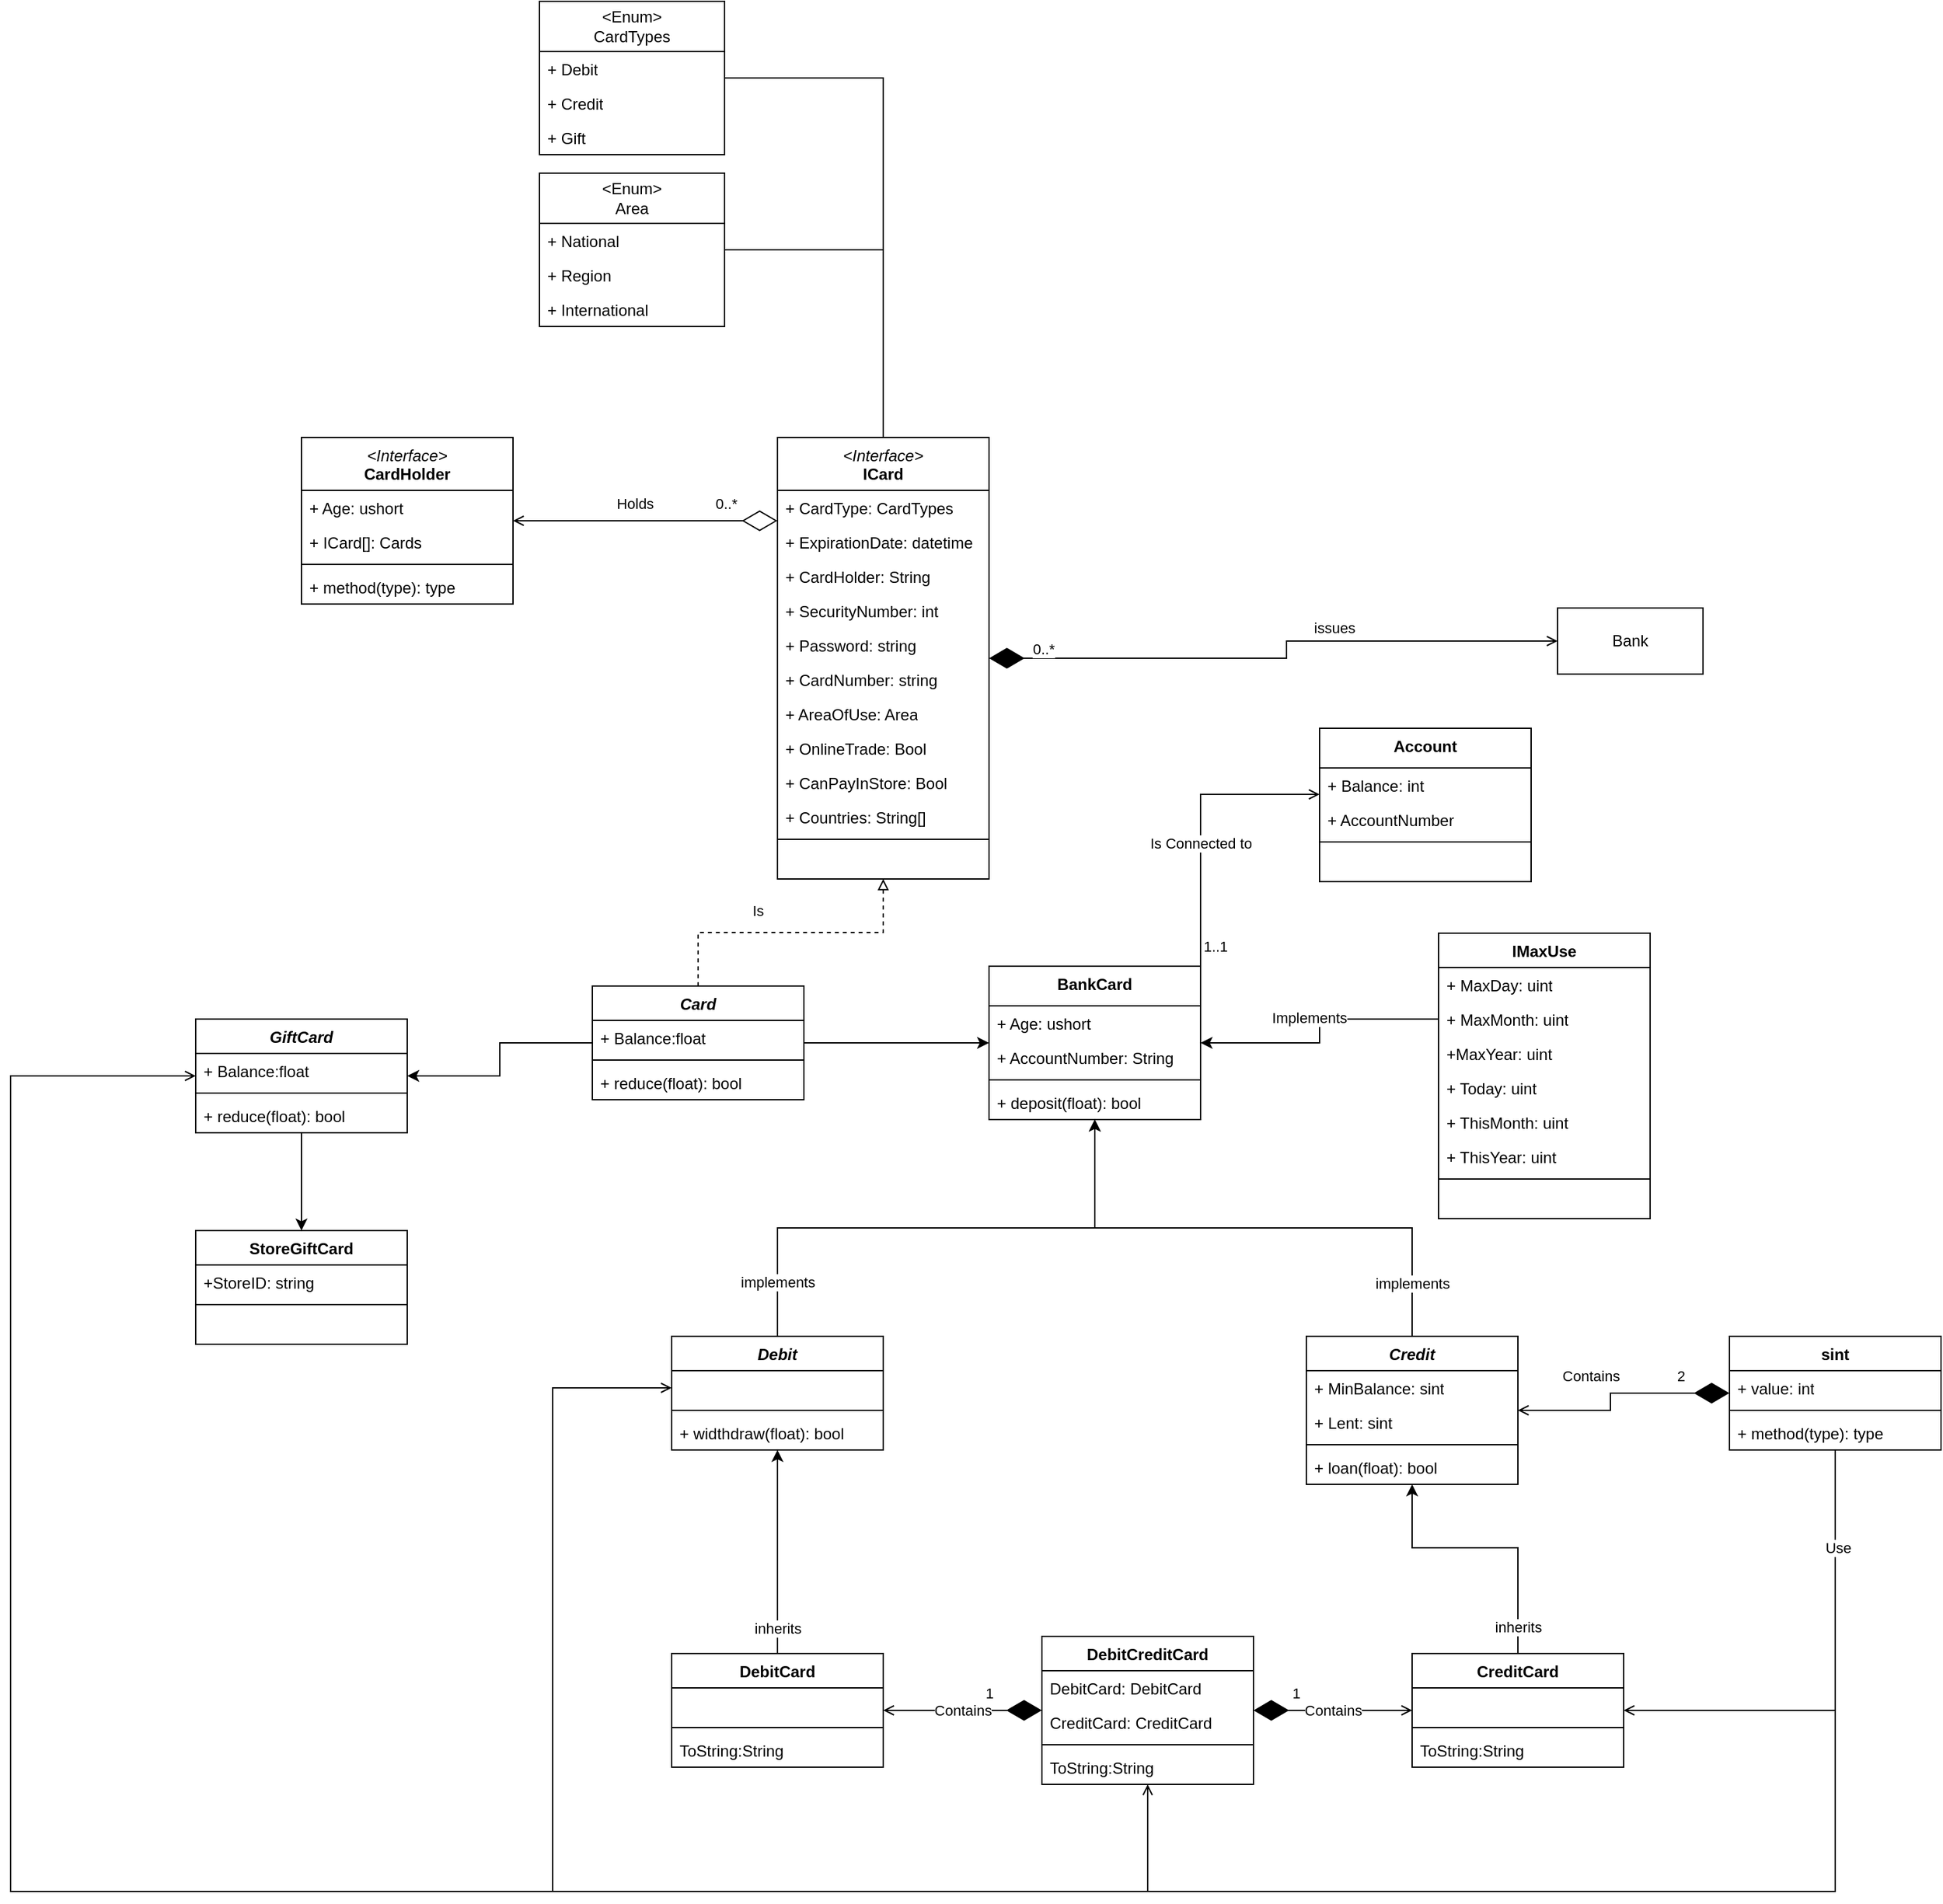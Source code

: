 <mxfile version="24.5.2" type="device">
  <diagram name="Page-1" id="s_P7Y_G7qokGZDQ_KNMF">
    <mxGraphModel dx="2606" dy="1560" grid="1" gridSize="10" guides="1" tooltips="1" connect="1" arrows="1" fold="1" page="0" pageScale="1" pageWidth="850" pageHeight="1100" math="0" shadow="0">
      <root>
        <mxCell id="0" />
        <mxCell id="1" parent="0" />
        <mxCell id="f7oeg_aIIOycvTehZ1-j-39" style="edgeStyle=elbowEdgeStyle;rounded=0;orthogonalLoop=1;jettySize=auto;html=1;endArrow=none;endFill=0;elbow=vertical;startArrow=classic;startFill=1;" edge="1" parent="1" source="f7oeg_aIIOycvTehZ1-j-74" target="f7oeg_aIIOycvTehZ1-j-13">
          <mxGeometry relative="1" as="geometry">
            <mxPoint x="630" y="640" as="sourcePoint" />
          </mxGeometry>
        </mxCell>
        <mxCell id="f7oeg_aIIOycvTehZ1-j-96" value="implements" style="edgeLabel;html=1;align=center;verticalAlign=middle;resizable=0;points=[];" vertex="1" connectable="0" parent="f7oeg_aIIOycvTehZ1-j-39">
          <mxGeometry x="-0.307" relative="1" as="geometry">
            <mxPoint x="-182" y="41" as="offset" />
          </mxGeometry>
        </mxCell>
        <mxCell id="f7oeg_aIIOycvTehZ1-j-40" style="edgeStyle=elbowEdgeStyle;rounded=0;orthogonalLoop=1;jettySize=auto;html=1;endArrow=none;endFill=0;elbow=vertical;startArrow=classic;startFill=1;" edge="1" parent="1" source="f7oeg_aIIOycvTehZ1-j-74" target="f7oeg_aIIOycvTehZ1-j-17">
          <mxGeometry relative="1" as="geometry">
            <mxPoint x="810" y="560" as="sourcePoint" />
          </mxGeometry>
        </mxCell>
        <mxCell id="f7oeg_aIIOycvTehZ1-j-97" value="implements" style="edgeLabel;html=1;align=center;verticalAlign=middle;resizable=0;points=[];" vertex="1" connectable="0" parent="f7oeg_aIIOycvTehZ1-j-40">
          <mxGeometry x="0.665" y="-3" relative="1" as="geometry">
            <mxPoint x="3" y="27" as="offset" />
          </mxGeometry>
        </mxCell>
        <mxCell id="f7oeg_aIIOycvTehZ1-j-62" style="edgeStyle=orthogonalEdgeStyle;rounded=0;orthogonalLoop=1;jettySize=auto;html=1;startArrow=diamondThin;startFill=0;endSize=6;startSize=24;endArrow=open;endFill=0;" edge="1" parent="1" source="f7oeg_aIIOycvTehZ1-j-1" target="f7oeg_aIIOycvTehZ1-j-49">
          <mxGeometry relative="1" as="geometry">
            <Array as="points">
              <mxPoint x="290" y="343" />
              <mxPoint x="290" y="343" />
            </Array>
          </mxGeometry>
        </mxCell>
        <mxCell id="f7oeg_aIIOycvTehZ1-j-64" value="Holds" style="edgeLabel;html=1;align=center;verticalAlign=middle;resizable=0;points=[];" vertex="1" connectable="0" parent="f7oeg_aIIOycvTehZ1-j-62">
          <mxGeometry x="0.083" y="2" relative="1" as="geometry">
            <mxPoint y="-15" as="offset" />
          </mxGeometry>
        </mxCell>
        <mxCell id="f7oeg_aIIOycvTehZ1-j-65" value="0..*" style="edgeLabel;html=1;align=center;verticalAlign=middle;resizable=0;points=[];" vertex="1" connectable="0" parent="f7oeg_aIIOycvTehZ1-j-62">
          <mxGeometry x="-0.803" y="1" relative="1" as="geometry">
            <mxPoint x="-20" y="-14" as="offset" />
          </mxGeometry>
        </mxCell>
        <mxCell id="f7oeg_aIIOycvTehZ1-j-83" style="edgeStyle=elbowEdgeStyle;rounded=0;orthogonalLoop=1;jettySize=auto;html=1;dashed=1;endArrow=none;endFill=0;startArrow=block;startFill=0;elbow=vertical;" edge="1" parent="1" source="f7oeg_aIIOycvTehZ1-j-1" target="f7oeg_aIIOycvTehZ1-j-187">
          <mxGeometry relative="1" as="geometry" />
        </mxCell>
        <mxCell id="f7oeg_aIIOycvTehZ1-j-94" value="Is" style="edgeLabel;html=1;align=center;verticalAlign=middle;resizable=0;points=[];" vertex="1" connectable="0" parent="f7oeg_aIIOycvTehZ1-j-83">
          <mxGeometry x="-0.057" y="-2" relative="1" as="geometry">
            <mxPoint x="-32" y="-15" as="offset" />
          </mxGeometry>
        </mxCell>
        <mxCell id="f7oeg_aIIOycvTehZ1-j-1" value="&lt;div&gt;&lt;i style=&quot;font-weight: normal;&quot;&gt;&amp;lt;Interface&amp;gt;&lt;/i&gt;&lt;br&gt;&lt;/div&gt;&lt;div&gt;ICard&lt;/div&gt;" style="swimlane;fontStyle=1;align=center;verticalAlign=top;childLayout=stackLayout;horizontal=1;startSize=40;horizontalStack=0;resizeParent=1;resizeParentMax=0;resizeLast=0;collapsible=1;marginBottom=0;whiteSpace=wrap;html=1;fillColor=default;" vertex="1" parent="1">
          <mxGeometry x="400" y="280" width="160" height="334" as="geometry" />
        </mxCell>
        <mxCell id="f7oeg_aIIOycvTehZ1-j-21" value="+ CardType: CardTypes" style="text;strokeColor=none;fillColor=none;align=left;verticalAlign=top;spacingLeft=4;spacingRight=4;overflow=hidden;rotatable=0;points=[[0,0.5],[1,0.5]];portConstraint=eastwest;whiteSpace=wrap;html=1;" vertex="1" parent="f7oeg_aIIOycvTehZ1-j-1">
          <mxGeometry y="40" width="160" height="26" as="geometry" />
        </mxCell>
        <mxCell id="f7oeg_aIIOycvTehZ1-j-86" value="+ ExpirationDate: datetime" style="text;strokeColor=none;fillColor=none;align=left;verticalAlign=top;spacingLeft=4;spacingRight=4;overflow=hidden;rotatable=0;points=[[0,0.5],[1,0.5]];portConstraint=eastwest;whiteSpace=wrap;html=1;" vertex="1" parent="f7oeg_aIIOycvTehZ1-j-1">
          <mxGeometry y="66" width="160" height="26" as="geometry" />
        </mxCell>
        <mxCell id="f7oeg_aIIOycvTehZ1-j-88" value="+ CardHolder: String" style="text;strokeColor=none;fillColor=none;align=left;verticalAlign=top;spacingLeft=4;spacingRight=4;overflow=hidden;rotatable=0;points=[[0,0.5],[1,0.5]];portConstraint=eastwest;whiteSpace=wrap;html=1;" vertex="1" parent="f7oeg_aIIOycvTehZ1-j-1">
          <mxGeometry y="92" width="160" height="26" as="geometry" />
        </mxCell>
        <mxCell id="f7oeg_aIIOycvTehZ1-j-87" value="+ SecurityNumber: int" style="text;strokeColor=none;fillColor=none;align=left;verticalAlign=top;spacingLeft=4;spacingRight=4;overflow=hidden;rotatable=0;points=[[0,0.5],[1,0.5]];portConstraint=eastwest;whiteSpace=wrap;html=1;" vertex="1" parent="f7oeg_aIIOycvTehZ1-j-1">
          <mxGeometry y="118" width="160" height="26" as="geometry" />
        </mxCell>
        <mxCell id="f7oeg_aIIOycvTehZ1-j-85" value="+ Password: string" style="text;strokeColor=none;fillColor=none;align=left;verticalAlign=top;spacingLeft=4;spacingRight=4;overflow=hidden;rotatable=0;points=[[0,0.5],[1,0.5]];portConstraint=eastwest;whiteSpace=wrap;html=1;" vertex="1" parent="f7oeg_aIIOycvTehZ1-j-1">
          <mxGeometry y="144" width="160" height="26" as="geometry" />
        </mxCell>
        <mxCell id="f7oeg_aIIOycvTehZ1-j-84" value="+ CardNumber: string" style="text;strokeColor=none;fillColor=none;align=left;verticalAlign=top;spacingLeft=4;spacingRight=4;overflow=hidden;rotatable=0;points=[[0,0.5],[1,0.5]];portConstraint=eastwest;whiteSpace=wrap;html=1;" vertex="1" parent="f7oeg_aIIOycvTehZ1-j-1">
          <mxGeometry y="170" width="160" height="26" as="geometry" />
        </mxCell>
        <mxCell id="f7oeg_aIIOycvTehZ1-j-27" value="+ AreaOfUse: Area" style="text;strokeColor=none;fillColor=none;align=left;verticalAlign=top;spacingLeft=4;spacingRight=4;overflow=hidden;rotatable=0;points=[[0,0.5],[1,0.5]];portConstraint=eastwest;whiteSpace=wrap;html=1;" vertex="1" parent="f7oeg_aIIOycvTehZ1-j-1">
          <mxGeometry y="196" width="160" height="26" as="geometry" />
        </mxCell>
        <mxCell id="f7oeg_aIIOycvTehZ1-j-37" value="+ OnlineTrade: Bool" style="text;strokeColor=none;fillColor=none;align=left;verticalAlign=top;spacingLeft=4;spacingRight=4;overflow=hidden;rotatable=0;points=[[0,0.5],[1,0.5]];portConstraint=eastwest;whiteSpace=wrap;html=1;" vertex="1" parent="f7oeg_aIIOycvTehZ1-j-1">
          <mxGeometry y="222" width="160" height="26" as="geometry" />
        </mxCell>
        <mxCell id="f7oeg_aIIOycvTehZ1-j-38" value="+ CanPayInStore: Bool" style="text;strokeColor=none;fillColor=none;align=left;verticalAlign=top;spacingLeft=4;spacingRight=4;overflow=hidden;rotatable=0;points=[[0,0.5],[1,0.5]];portConstraint=eastwest;whiteSpace=wrap;html=1;" vertex="1" parent="f7oeg_aIIOycvTehZ1-j-1">
          <mxGeometry y="248" width="160" height="26" as="geometry" />
        </mxCell>
        <mxCell id="f7oeg_aIIOycvTehZ1-j-159" value="+ Countries: String[]" style="text;strokeColor=none;fillColor=none;align=left;verticalAlign=top;spacingLeft=4;spacingRight=4;overflow=hidden;rotatable=0;points=[[0,0.5],[1,0.5]];portConstraint=eastwest;whiteSpace=wrap;html=1;" vertex="1" parent="f7oeg_aIIOycvTehZ1-j-1">
          <mxGeometry y="274" width="160" height="26" as="geometry" />
        </mxCell>
        <mxCell id="f7oeg_aIIOycvTehZ1-j-3" value="" style="line;strokeWidth=1;fillColor=none;align=left;verticalAlign=middle;spacingTop=-1;spacingLeft=3;spacingRight=3;rotatable=0;labelPosition=right;points=[];portConstraint=eastwest;strokeColor=inherit;" vertex="1" parent="f7oeg_aIIOycvTehZ1-j-1">
          <mxGeometry y="300" width="160" height="8" as="geometry" />
        </mxCell>
        <mxCell id="f7oeg_aIIOycvTehZ1-j-4" value="&amp;nbsp;" style="text;strokeColor=none;fillColor=none;align=left;verticalAlign=top;spacingLeft=4;spacingRight=4;overflow=hidden;rotatable=0;points=[[0,0.5],[1,0.5]];portConstraint=eastwest;whiteSpace=wrap;html=1;" vertex="1" parent="f7oeg_aIIOycvTehZ1-j-1">
          <mxGeometry y="308" width="160" height="26" as="geometry" />
        </mxCell>
        <mxCell id="f7oeg_aIIOycvTehZ1-j-127" style="edgeStyle=elbowEdgeStyle;rounded=0;orthogonalLoop=1;jettySize=auto;html=1;endArrow=none;endFill=0;startArrow=classic;startFill=1;" edge="1" parent="1" source="f7oeg_aIIOycvTehZ1-j-13" target="f7oeg_aIIOycvTehZ1-j-104">
          <mxGeometry relative="1" as="geometry" />
        </mxCell>
        <mxCell id="f7oeg_aIIOycvTehZ1-j-131" value="inherits " style="edgeLabel;html=1;align=center;verticalAlign=middle;resizable=0;points=[];" vertex="1" connectable="0" parent="f7oeg_aIIOycvTehZ1-j-127">
          <mxGeometry x="0.81" y="-1" relative="1" as="geometry">
            <mxPoint x="1" y="-5" as="offset" />
          </mxGeometry>
        </mxCell>
        <mxCell id="f7oeg_aIIOycvTehZ1-j-13" value="&lt;i&gt;Debit&lt;/i&gt;" style="swimlane;fontStyle=1;align=center;verticalAlign=top;childLayout=stackLayout;horizontal=1;startSize=26;horizontalStack=0;resizeParent=1;resizeParentMax=0;resizeLast=0;collapsible=1;marginBottom=0;whiteSpace=wrap;html=1;" vertex="1" parent="1">
          <mxGeometry x="320" y="960" width="160" height="86" as="geometry" />
        </mxCell>
        <mxCell id="f7oeg_aIIOycvTehZ1-j-41" style="text;strokeColor=none;fillColor=none;align=left;verticalAlign=top;spacingLeft=4;spacingRight=4;overflow=hidden;rotatable=0;points=[[0,0.5],[1,0.5]];portConstraint=eastwest;whiteSpace=wrap;html=1;" vertex="1" parent="f7oeg_aIIOycvTehZ1-j-13">
          <mxGeometry y="26" width="160" height="26" as="geometry" />
        </mxCell>
        <mxCell id="f7oeg_aIIOycvTehZ1-j-15" value="" style="line;strokeWidth=1;fillColor=none;align=left;verticalAlign=middle;spacingTop=-1;spacingLeft=3;spacingRight=3;rotatable=0;labelPosition=right;points=[];portConstraint=eastwest;strokeColor=inherit;" vertex="1" parent="f7oeg_aIIOycvTehZ1-j-13">
          <mxGeometry y="52" width="160" height="8" as="geometry" />
        </mxCell>
        <mxCell id="f7oeg_aIIOycvTehZ1-j-152" value="+ widthdraw(float): bool" style="text;strokeColor=none;fillColor=none;align=left;verticalAlign=top;spacingLeft=4;spacingRight=4;overflow=hidden;rotatable=0;points=[[0,0.5],[1,0.5]];portConstraint=eastwest;whiteSpace=wrap;html=1;" vertex="1" parent="f7oeg_aIIOycvTehZ1-j-13">
          <mxGeometry y="60" width="160" height="26" as="geometry" />
        </mxCell>
        <mxCell id="f7oeg_aIIOycvTehZ1-j-122" style="edgeStyle=orthogonalEdgeStyle;rounded=0;orthogonalLoop=1;jettySize=auto;html=1;endArrow=none;endFill=0;startArrow=classic;startFill=1;" edge="1" parent="1" source="f7oeg_aIIOycvTehZ1-j-17" target="f7oeg_aIIOycvTehZ1-j-116">
          <mxGeometry relative="1" as="geometry">
            <Array as="points">
              <mxPoint x="880" y="1120" />
              <mxPoint x="960" y="1120" />
            </Array>
          </mxGeometry>
        </mxCell>
        <mxCell id="f7oeg_aIIOycvTehZ1-j-125" value="inherits " style="edgeLabel;html=1;align=center;verticalAlign=middle;resizable=0;points=[];" vertex="1" connectable="0" parent="f7oeg_aIIOycvTehZ1-j-122">
          <mxGeometry x="0.885" y="-2" relative="1" as="geometry">
            <mxPoint x="2" y="-8" as="offset" />
          </mxGeometry>
        </mxCell>
        <mxCell id="f7oeg_aIIOycvTehZ1-j-17" value="&lt;i&gt;Credit&lt;/i&gt;" style="swimlane;fontStyle=1;align=center;verticalAlign=top;childLayout=stackLayout;horizontal=1;startSize=26;horizontalStack=0;resizeParent=1;resizeParentMax=0;resizeLast=0;collapsible=1;marginBottom=0;whiteSpace=wrap;html=1;" vertex="1" parent="1">
          <mxGeometry x="800" y="960" width="160" height="112" as="geometry" />
        </mxCell>
        <mxCell id="f7oeg_aIIOycvTehZ1-j-43" value="+ MinBalance: sint" style="text;strokeColor=none;fillColor=none;align=left;verticalAlign=top;spacingLeft=4;spacingRight=4;overflow=hidden;rotatable=0;points=[[0,0.5],[1,0.5]];portConstraint=eastwest;whiteSpace=wrap;html=1;" vertex="1" parent="f7oeg_aIIOycvTehZ1-j-17">
          <mxGeometry y="26" width="160" height="26" as="geometry" />
        </mxCell>
        <mxCell id="f7oeg_aIIOycvTehZ1-j-172" value="+ Lent: sint" style="text;strokeColor=none;fillColor=none;align=left;verticalAlign=top;spacingLeft=4;spacingRight=4;overflow=hidden;rotatable=0;points=[[0,0.5],[1,0.5]];portConstraint=eastwest;whiteSpace=wrap;html=1;" vertex="1" parent="f7oeg_aIIOycvTehZ1-j-17">
          <mxGeometry y="52" width="160" height="26" as="geometry" />
        </mxCell>
        <mxCell id="f7oeg_aIIOycvTehZ1-j-19" value="" style="line;strokeWidth=1;fillColor=none;align=left;verticalAlign=middle;spacingTop=-1;spacingLeft=3;spacingRight=3;rotatable=0;labelPosition=right;points=[];portConstraint=eastwest;strokeColor=inherit;" vertex="1" parent="f7oeg_aIIOycvTehZ1-j-17">
          <mxGeometry y="78" width="160" height="8" as="geometry" />
        </mxCell>
        <mxCell id="f7oeg_aIIOycvTehZ1-j-20" value="+ loan(float): bool" style="text;strokeColor=none;fillColor=none;align=left;verticalAlign=top;spacingLeft=4;spacingRight=4;overflow=hidden;rotatable=0;points=[[0,0.5],[1,0.5]];portConstraint=eastwest;whiteSpace=wrap;html=1;" vertex="1" parent="f7oeg_aIIOycvTehZ1-j-17">
          <mxGeometry y="86" width="160" height="26" as="geometry" />
        </mxCell>
        <mxCell id="f7oeg_aIIOycvTehZ1-j-26" style="edgeStyle=orthogonalEdgeStyle;rounded=0;orthogonalLoop=1;jettySize=auto;html=1;endArrow=none;endFill=0;" edge="1" parent="1" source="f7oeg_aIIOycvTehZ1-j-22" target="f7oeg_aIIOycvTehZ1-j-1">
          <mxGeometry relative="1" as="geometry" />
        </mxCell>
        <mxCell id="f7oeg_aIIOycvTehZ1-j-22" value="&lt;div&gt;&amp;lt;Enum&amp;gt;&lt;/div&gt;&lt;div&gt;CardTypes&lt;br&gt;&lt;/div&gt;" style="swimlane;fontStyle=0;childLayout=stackLayout;horizontal=1;startSize=38;fillColor=none;horizontalStack=0;resizeParent=1;resizeParentMax=0;resizeLast=0;collapsible=1;marginBottom=0;whiteSpace=wrap;html=1;" vertex="1" parent="1">
          <mxGeometry x="220" y="-50" width="140" height="116" as="geometry" />
        </mxCell>
        <mxCell id="f7oeg_aIIOycvTehZ1-j-23" value="+ Debit" style="text;strokeColor=none;fillColor=none;align=left;verticalAlign=top;spacingLeft=4;spacingRight=4;overflow=hidden;rotatable=0;points=[[0,0.5],[1,0.5]];portConstraint=eastwest;whiteSpace=wrap;html=1;" vertex="1" parent="f7oeg_aIIOycvTehZ1-j-22">
          <mxGeometry y="38" width="140" height="26" as="geometry" />
        </mxCell>
        <mxCell id="f7oeg_aIIOycvTehZ1-j-24" value="+ Credit" style="text;strokeColor=none;fillColor=none;align=left;verticalAlign=top;spacingLeft=4;spacingRight=4;overflow=hidden;rotatable=0;points=[[0,0.5],[1,0.5]];portConstraint=eastwest;whiteSpace=wrap;html=1;" vertex="1" parent="f7oeg_aIIOycvTehZ1-j-22">
          <mxGeometry y="64" width="140" height="26" as="geometry" />
        </mxCell>
        <mxCell id="f7oeg_aIIOycvTehZ1-j-68" value="+ Gift" style="text;strokeColor=none;fillColor=none;align=left;verticalAlign=top;spacingLeft=4;spacingRight=4;overflow=hidden;rotatable=0;points=[[0,0.5],[1,0.5]];portConstraint=eastwest;whiteSpace=wrap;html=1;" vertex="1" parent="f7oeg_aIIOycvTehZ1-j-22">
          <mxGeometry y="90" width="140" height="26" as="geometry" />
        </mxCell>
        <mxCell id="f7oeg_aIIOycvTehZ1-j-35" style="edgeStyle=orthogonalEdgeStyle;rounded=0;orthogonalLoop=1;jettySize=auto;html=1;endArrow=none;endFill=0;" edge="1" parent="1" source="f7oeg_aIIOycvTehZ1-j-28" target="f7oeg_aIIOycvTehZ1-j-1">
          <mxGeometry relative="1" as="geometry" />
        </mxCell>
        <mxCell id="f7oeg_aIIOycvTehZ1-j-28" value="&lt;div&gt;&amp;lt;Enum&amp;gt;&lt;/div&gt;Area" style="swimlane;fontStyle=0;childLayout=stackLayout;horizontal=1;startSize=38;fillColor=none;horizontalStack=0;resizeParent=1;resizeParentMax=0;resizeLast=0;collapsible=1;marginBottom=0;whiteSpace=wrap;html=1;" vertex="1" parent="1">
          <mxGeometry x="220" y="80" width="140" height="116" as="geometry" />
        </mxCell>
        <mxCell id="f7oeg_aIIOycvTehZ1-j-29" value="+ National" style="text;strokeColor=none;fillColor=none;align=left;verticalAlign=top;spacingLeft=4;spacingRight=4;overflow=hidden;rotatable=0;points=[[0,0.5],[1,0.5]];portConstraint=eastwest;whiteSpace=wrap;html=1;" vertex="1" parent="f7oeg_aIIOycvTehZ1-j-28">
          <mxGeometry y="38" width="140" height="26" as="geometry" />
        </mxCell>
        <mxCell id="f7oeg_aIIOycvTehZ1-j-30" value="+ Region" style="text;strokeColor=none;fillColor=none;align=left;verticalAlign=top;spacingLeft=4;spacingRight=4;overflow=hidden;rotatable=0;points=[[0,0.5],[1,0.5]];portConstraint=eastwest;whiteSpace=wrap;html=1;" vertex="1" parent="f7oeg_aIIOycvTehZ1-j-28">
          <mxGeometry y="64" width="140" height="26" as="geometry" />
        </mxCell>
        <mxCell id="f7oeg_aIIOycvTehZ1-j-33" value="+ International" style="text;strokeColor=none;fillColor=none;align=left;verticalAlign=top;spacingLeft=4;spacingRight=4;overflow=hidden;rotatable=0;points=[[0,0.5],[1,0.5]];portConstraint=eastwest;whiteSpace=wrap;html=1;" vertex="1" parent="f7oeg_aIIOycvTehZ1-j-28">
          <mxGeometry y="90" width="140" height="26" as="geometry" />
        </mxCell>
        <mxCell id="f7oeg_aIIOycvTehZ1-j-193" style="edgeStyle=orthogonalEdgeStyle;rounded=0;orthogonalLoop=1;jettySize=auto;html=1;endArrow=open;endFill=0;" edge="1" parent="1" source="f7oeg_aIIOycvTehZ1-j-44" target="f7oeg_aIIOycvTehZ1-j-116">
          <mxGeometry relative="1" as="geometry">
            <Array as="points">
              <mxPoint x="1200" y="1243" />
            </Array>
          </mxGeometry>
        </mxCell>
        <mxCell id="f7oeg_aIIOycvTehZ1-j-195" style="edgeStyle=orthogonalEdgeStyle;rounded=0;orthogonalLoop=1;jettySize=auto;html=1;endArrow=open;endFill=0;" edge="1" parent="1" source="f7oeg_aIIOycvTehZ1-j-44" target="f7oeg_aIIOycvTehZ1-j-112">
          <mxGeometry relative="1" as="geometry">
            <Array as="points">
              <mxPoint x="1200" y="1380" />
              <mxPoint x="680" y="1380" />
            </Array>
          </mxGeometry>
        </mxCell>
        <mxCell id="f7oeg_aIIOycvTehZ1-j-196" style="edgeStyle=orthogonalEdgeStyle;rounded=0;orthogonalLoop=1;jettySize=auto;html=1;endArrow=open;endFill=0;" edge="1" parent="1" source="f7oeg_aIIOycvTehZ1-j-44" target="f7oeg_aIIOycvTehZ1-j-69">
          <mxGeometry relative="1" as="geometry">
            <Array as="points">
              <mxPoint x="1200" y="1380" />
              <mxPoint x="-180" y="1380" />
              <mxPoint x="-180" y="763" />
            </Array>
          </mxGeometry>
        </mxCell>
        <mxCell id="f7oeg_aIIOycvTehZ1-j-44" value="&lt;div&gt;sint&lt;/div&gt;" style="swimlane;fontStyle=1;align=center;verticalAlign=top;childLayout=stackLayout;horizontal=1;startSize=26;horizontalStack=0;resizeParent=1;resizeParentMax=0;resizeLast=0;collapsible=1;marginBottom=0;whiteSpace=wrap;html=1;" vertex="1" parent="1">
          <mxGeometry x="1120" y="960" width="160" height="86" as="geometry" />
        </mxCell>
        <mxCell id="f7oeg_aIIOycvTehZ1-j-45" value="+ value: int" style="text;strokeColor=none;fillColor=none;align=left;verticalAlign=top;spacingLeft=4;spacingRight=4;overflow=hidden;rotatable=0;points=[[0,0.5],[1,0.5]];portConstraint=eastwest;whiteSpace=wrap;html=1;" vertex="1" parent="f7oeg_aIIOycvTehZ1-j-44">
          <mxGeometry y="26" width="160" height="26" as="geometry" />
        </mxCell>
        <mxCell id="f7oeg_aIIOycvTehZ1-j-46" value="" style="line;strokeWidth=1;fillColor=none;align=left;verticalAlign=middle;spacingTop=-1;spacingLeft=3;spacingRight=3;rotatable=0;labelPosition=right;points=[];portConstraint=eastwest;strokeColor=inherit;" vertex="1" parent="f7oeg_aIIOycvTehZ1-j-44">
          <mxGeometry y="52" width="160" height="8" as="geometry" />
        </mxCell>
        <mxCell id="f7oeg_aIIOycvTehZ1-j-47" value="+ method(type): type" style="text;strokeColor=none;fillColor=none;align=left;verticalAlign=top;spacingLeft=4;spacingRight=4;overflow=hidden;rotatable=0;points=[[0,0.5],[1,0.5]];portConstraint=eastwest;whiteSpace=wrap;html=1;" vertex="1" parent="f7oeg_aIIOycvTehZ1-j-44">
          <mxGeometry y="60" width="160" height="26" as="geometry" />
        </mxCell>
        <mxCell id="f7oeg_aIIOycvTehZ1-j-48" style="edgeStyle=orthogonalEdgeStyle;rounded=0;orthogonalLoop=1;jettySize=auto;html=1;startArrow=diamondThin;startFill=1;endArrow=open;endFill=0;endSize=6;startSize=24;" edge="1" parent="1" source="f7oeg_aIIOycvTehZ1-j-44" target="f7oeg_aIIOycvTehZ1-j-17">
          <mxGeometry relative="1" as="geometry">
            <Array as="points" />
          </mxGeometry>
        </mxCell>
        <mxCell id="f7oeg_aIIOycvTehZ1-j-98" value="Contains" style="edgeLabel;html=1;align=center;verticalAlign=middle;resizable=0;points=[];" vertex="1" connectable="0" parent="f7oeg_aIIOycvTehZ1-j-48">
          <mxGeometry x="-0.056" y="-3" relative="1" as="geometry">
            <mxPoint x="-24" y="-10" as="offset" />
          </mxGeometry>
        </mxCell>
        <mxCell id="f7oeg_aIIOycvTehZ1-j-132" value="2" style="edgeLabel;html=1;align=center;verticalAlign=middle;resizable=0;points=[];" vertex="1" connectable="0" parent="f7oeg_aIIOycvTehZ1-j-48">
          <mxGeometry x="0.611" y="1" relative="1" as="geometry">
            <mxPoint x="89" y="-27" as="offset" />
          </mxGeometry>
        </mxCell>
        <mxCell id="f7oeg_aIIOycvTehZ1-j-49" value="&lt;div&gt;&lt;i style=&quot;font-weight: normal;&quot;&gt;&amp;lt;Interface&amp;gt;&lt;/i&gt;&lt;br&gt;&lt;/div&gt;CardHolder" style="swimlane;fontStyle=1;align=center;verticalAlign=top;childLayout=stackLayout;horizontal=1;startSize=40;horizontalStack=0;resizeParent=1;resizeParentMax=0;resizeLast=0;collapsible=1;marginBottom=0;whiteSpace=wrap;html=1;fillColor=default;" vertex="1" parent="1">
          <mxGeometry x="40" y="280" width="160" height="126" as="geometry" />
        </mxCell>
        <mxCell id="f7oeg_aIIOycvTehZ1-j-50" value="+ Age: ushort" style="text;strokeColor=none;fillColor=none;align=left;verticalAlign=top;spacingLeft=4;spacingRight=4;overflow=hidden;rotatable=0;points=[[0,0.5],[1,0.5]];portConstraint=eastwest;whiteSpace=wrap;html=1;" vertex="1" parent="f7oeg_aIIOycvTehZ1-j-49">
          <mxGeometry y="40" width="160" height="26" as="geometry" />
        </mxCell>
        <mxCell id="f7oeg_aIIOycvTehZ1-j-51" value="+ ICard[]: Cards" style="text;strokeColor=none;fillColor=none;align=left;verticalAlign=top;spacingLeft=4;spacingRight=4;overflow=hidden;rotatable=0;points=[[0,0.5],[1,0.5]];portConstraint=eastwest;whiteSpace=wrap;html=1;" vertex="1" parent="f7oeg_aIIOycvTehZ1-j-49">
          <mxGeometry y="66" width="160" height="26" as="geometry" />
        </mxCell>
        <mxCell id="f7oeg_aIIOycvTehZ1-j-55" value="" style="line;strokeWidth=1;fillColor=none;align=left;verticalAlign=middle;spacingTop=-1;spacingLeft=3;spacingRight=3;rotatable=0;labelPosition=right;points=[];portConstraint=eastwest;strokeColor=inherit;" vertex="1" parent="f7oeg_aIIOycvTehZ1-j-49">
          <mxGeometry y="92" width="160" height="8" as="geometry" />
        </mxCell>
        <mxCell id="f7oeg_aIIOycvTehZ1-j-56" value="+ method(type): type" style="text;strokeColor=none;fillColor=none;align=left;verticalAlign=top;spacingLeft=4;spacingRight=4;overflow=hidden;rotatable=0;points=[[0,0.5],[1,0.5]];portConstraint=eastwest;whiteSpace=wrap;html=1;" vertex="1" parent="f7oeg_aIIOycvTehZ1-j-49">
          <mxGeometry y="100" width="160" height="26" as="geometry" />
        </mxCell>
        <mxCell id="f7oeg_aIIOycvTehZ1-j-57" value="Account" style="swimlane;fontStyle=1;align=center;verticalAlign=top;childLayout=stackLayout;horizontal=1;startSize=30;horizontalStack=0;resizeParent=1;resizeParentMax=0;resizeLast=0;collapsible=1;marginBottom=0;whiteSpace=wrap;html=1;fillColor=default;" vertex="1" parent="1">
          <mxGeometry x="810" y="500" width="160" height="116" as="geometry" />
        </mxCell>
        <mxCell id="f7oeg_aIIOycvTehZ1-j-58" value="+ Balance: int" style="text;strokeColor=none;fillColor=none;align=left;verticalAlign=top;spacingLeft=4;spacingRight=4;overflow=hidden;rotatable=0;points=[[0,0.5],[1,0.5]];portConstraint=eastwest;whiteSpace=wrap;html=1;" vertex="1" parent="f7oeg_aIIOycvTehZ1-j-57">
          <mxGeometry y="30" width="160" height="26" as="geometry" />
        </mxCell>
        <mxCell id="f7oeg_aIIOycvTehZ1-j-161" value="+ AccountNumber" style="text;strokeColor=none;fillColor=none;align=left;verticalAlign=top;spacingLeft=4;spacingRight=4;overflow=hidden;rotatable=0;points=[[0,0.5],[1,0.5]];portConstraint=eastwest;whiteSpace=wrap;html=1;" vertex="1" parent="f7oeg_aIIOycvTehZ1-j-57">
          <mxGeometry y="56" width="160" height="26" as="geometry" />
        </mxCell>
        <mxCell id="f7oeg_aIIOycvTehZ1-j-60" value="" style="line;strokeWidth=1;fillColor=none;align=left;verticalAlign=middle;spacingTop=-1;spacingLeft=3;spacingRight=3;rotatable=0;labelPosition=right;points=[];portConstraint=eastwest;strokeColor=inherit;" vertex="1" parent="f7oeg_aIIOycvTehZ1-j-57">
          <mxGeometry y="82" width="160" height="8" as="geometry" />
        </mxCell>
        <mxCell id="f7oeg_aIIOycvTehZ1-j-61" value="&amp;nbsp;" style="text;strokeColor=none;fillColor=none;align=left;verticalAlign=top;spacingLeft=4;spacingRight=4;overflow=hidden;rotatable=0;points=[[0,0.5],[1,0.5]];portConstraint=eastwest;whiteSpace=wrap;html=1;" vertex="1" parent="f7oeg_aIIOycvTehZ1-j-57">
          <mxGeometry y="90" width="160" height="26" as="geometry" />
        </mxCell>
        <mxCell id="f7oeg_aIIOycvTehZ1-j-63" style="edgeStyle=orthogonalEdgeStyle;rounded=0;orthogonalLoop=1;jettySize=auto;html=1;endArrow=open;endFill=0;" edge="1" parent="1" source="f7oeg_aIIOycvTehZ1-j-74" target="f7oeg_aIIOycvTehZ1-j-57">
          <mxGeometry relative="1" as="geometry">
            <Array as="points">
              <mxPoint x="720" y="550" />
            </Array>
          </mxGeometry>
        </mxCell>
        <mxCell id="f7oeg_aIIOycvTehZ1-j-66" value="Is Connected to" style="edgeLabel;html=1;align=center;verticalAlign=middle;resizable=0;points=[];" vertex="1" connectable="0" parent="f7oeg_aIIOycvTehZ1-j-63">
          <mxGeometry x="0.329" y="-1" relative="1" as="geometry">
            <mxPoint x="-16" y="36" as="offset" />
          </mxGeometry>
        </mxCell>
        <mxCell id="f7oeg_aIIOycvTehZ1-j-67" value="1..1" style="edgeLabel;html=1;align=center;verticalAlign=middle;resizable=0;points=[];" vertex="1" connectable="0" parent="f7oeg_aIIOycvTehZ1-j-63">
          <mxGeometry x="-0.941" relative="1" as="geometry">
            <mxPoint x="11" y="-9" as="offset" />
          </mxGeometry>
        </mxCell>
        <mxCell id="f7oeg_aIIOycvTehZ1-j-158" value="" style="edgeStyle=orthogonalEdgeStyle;rounded=0;orthogonalLoop=1;jettySize=auto;html=1;" edge="1" parent="1" source="f7oeg_aIIOycvTehZ1-j-69" target="f7oeg_aIIOycvTehZ1-j-154">
          <mxGeometry relative="1" as="geometry" />
        </mxCell>
        <mxCell id="f7oeg_aIIOycvTehZ1-j-69" value="&lt;i&gt;GiftCard&lt;/i&gt;" style="swimlane;fontStyle=1;align=center;verticalAlign=top;childLayout=stackLayout;horizontal=1;startSize=26;horizontalStack=0;resizeParent=1;resizeParentMax=0;resizeLast=0;collapsible=1;marginBottom=0;whiteSpace=wrap;html=1;" vertex="1" parent="1">
          <mxGeometry x="-40" y="720" width="160" height="86" as="geometry" />
        </mxCell>
        <mxCell id="f7oeg_aIIOycvTehZ1-j-70" value="+ Balance:float" style="text;strokeColor=none;fillColor=none;align=left;verticalAlign=top;spacingLeft=4;spacingRight=4;overflow=hidden;rotatable=0;points=[[0,0.5],[1,0.5]];portConstraint=eastwest;whiteSpace=wrap;html=1;" vertex="1" parent="f7oeg_aIIOycvTehZ1-j-69">
          <mxGeometry y="26" width="160" height="26" as="geometry" />
        </mxCell>
        <mxCell id="f7oeg_aIIOycvTehZ1-j-71" value="" style="line;strokeWidth=1;fillColor=none;align=left;verticalAlign=middle;spacingTop=-1;spacingLeft=3;spacingRight=3;rotatable=0;labelPosition=right;points=[];portConstraint=eastwest;strokeColor=inherit;" vertex="1" parent="f7oeg_aIIOycvTehZ1-j-69">
          <mxGeometry y="52" width="160" height="8" as="geometry" />
        </mxCell>
        <mxCell id="f7oeg_aIIOycvTehZ1-j-72" value="+ reduce(float): bool" style="text;strokeColor=none;fillColor=none;align=left;verticalAlign=top;spacingLeft=4;spacingRight=4;overflow=hidden;rotatable=0;points=[[0,0.5],[1,0.5]];portConstraint=eastwest;whiteSpace=wrap;html=1;" vertex="1" parent="f7oeg_aIIOycvTehZ1-j-69">
          <mxGeometry y="60" width="160" height="26" as="geometry" />
        </mxCell>
        <mxCell id="f7oeg_aIIOycvTehZ1-j-74" value="BankCard" style="swimlane;fontStyle=1;align=center;verticalAlign=top;childLayout=stackLayout;horizontal=1;startSize=30;horizontalStack=0;resizeParent=1;resizeParentMax=0;resizeLast=0;collapsible=1;marginBottom=0;whiteSpace=wrap;html=1;fillColor=default;" vertex="1" parent="1">
          <mxGeometry x="560" y="680" width="160" height="116" as="geometry" />
        </mxCell>
        <mxCell id="f7oeg_aIIOycvTehZ1-j-75" value="+ Age: ushort" style="text;strokeColor=none;fillColor=none;align=left;verticalAlign=top;spacingLeft=4;spacingRight=4;overflow=hidden;rotatable=0;points=[[0,0.5],[1,0.5]];portConstraint=eastwest;whiteSpace=wrap;html=1;" vertex="1" parent="f7oeg_aIIOycvTehZ1-j-74">
          <mxGeometry y="30" width="160" height="26" as="geometry" />
        </mxCell>
        <mxCell id="f7oeg_aIIOycvTehZ1-j-162" value="+ AccountNumber: String" style="text;strokeColor=none;fillColor=none;align=left;verticalAlign=top;spacingLeft=4;spacingRight=4;overflow=hidden;rotatable=0;points=[[0,0.5],[1,0.5]];portConstraint=eastwest;whiteSpace=wrap;html=1;" vertex="1" parent="f7oeg_aIIOycvTehZ1-j-74">
          <mxGeometry y="56" width="160" height="26" as="geometry" />
        </mxCell>
        <mxCell id="f7oeg_aIIOycvTehZ1-j-80" value="" style="line;strokeWidth=1;fillColor=none;align=left;verticalAlign=middle;spacingTop=-1;spacingLeft=3;spacingRight=3;rotatable=0;labelPosition=right;points=[];portConstraint=eastwest;strokeColor=inherit;" vertex="1" parent="f7oeg_aIIOycvTehZ1-j-74">
          <mxGeometry y="82" width="160" height="8" as="geometry" />
        </mxCell>
        <mxCell id="f7oeg_aIIOycvTehZ1-j-81" value="+ deposit(float): bool" style="text;strokeColor=none;fillColor=none;align=left;verticalAlign=top;spacingLeft=4;spacingRight=4;overflow=hidden;rotatable=0;points=[[0,0.5],[1,0.5]];portConstraint=eastwest;whiteSpace=wrap;html=1;" vertex="1" parent="f7oeg_aIIOycvTehZ1-j-74">
          <mxGeometry y="90" width="160" height="26" as="geometry" />
        </mxCell>
        <mxCell id="f7oeg_aIIOycvTehZ1-j-91" style="edgeStyle=orthogonalEdgeStyle;rounded=0;orthogonalLoop=1;jettySize=auto;html=1;endArrow=diamondThin;endFill=1;startSize=6;endSize=24;startArrow=open;startFill=0;" edge="1" parent="1" source="f7oeg_aIIOycvTehZ1-j-90" target="f7oeg_aIIOycvTehZ1-j-1">
          <mxGeometry relative="1" as="geometry" />
        </mxCell>
        <mxCell id="f7oeg_aIIOycvTehZ1-j-93" value="issues" style="edgeLabel;html=1;align=center;verticalAlign=middle;resizable=0;points=[];" vertex="1" connectable="0" parent="f7oeg_aIIOycvTehZ1-j-91">
          <mxGeometry x="-0.236" y="4" relative="1" as="geometry">
            <mxPoint y="-14" as="offset" />
          </mxGeometry>
        </mxCell>
        <mxCell id="f7oeg_aIIOycvTehZ1-j-197" value="0..*" style="edgeLabel;html=1;align=center;verticalAlign=middle;resizable=0;points=[];" vertex="1" connectable="0" parent="f7oeg_aIIOycvTehZ1-j-91">
          <mxGeometry x="0.789" y="-1" relative="1" as="geometry">
            <mxPoint x="-6" y="-6" as="offset" />
          </mxGeometry>
        </mxCell>
        <mxCell id="f7oeg_aIIOycvTehZ1-j-90" value="Bank" style="html=1;whiteSpace=wrap;" vertex="1" parent="1">
          <mxGeometry x="990" y="409" width="110" height="50" as="geometry" />
        </mxCell>
        <mxCell id="f7oeg_aIIOycvTehZ1-j-104" value="DebitCard" style="swimlane;fontStyle=1;align=center;verticalAlign=top;childLayout=stackLayout;horizontal=1;startSize=26;horizontalStack=0;resizeParent=1;resizeParentMax=0;resizeLast=0;collapsible=1;marginBottom=0;whiteSpace=wrap;html=1;" vertex="1" parent="1">
          <mxGeometry x="320" y="1200" width="160" height="86" as="geometry" />
        </mxCell>
        <mxCell id="f7oeg_aIIOycvTehZ1-j-105" value="&amp;nbsp;" style="text;strokeColor=none;fillColor=none;align=left;verticalAlign=top;spacingLeft=4;spacingRight=4;overflow=hidden;rotatable=0;points=[[0,0.5],[1,0.5]];portConstraint=eastwest;whiteSpace=wrap;html=1;" vertex="1" parent="f7oeg_aIIOycvTehZ1-j-104">
          <mxGeometry y="26" width="160" height="26" as="geometry" />
        </mxCell>
        <mxCell id="f7oeg_aIIOycvTehZ1-j-106" value="" style="line;strokeWidth=1;fillColor=none;align=left;verticalAlign=middle;spacingTop=-1;spacingLeft=3;spacingRight=3;rotatable=0;labelPosition=right;points=[];portConstraint=eastwest;strokeColor=inherit;" vertex="1" parent="f7oeg_aIIOycvTehZ1-j-104">
          <mxGeometry y="52" width="160" height="8" as="geometry" />
        </mxCell>
        <mxCell id="f7oeg_aIIOycvTehZ1-j-107" value="ToString:String" style="text;strokeColor=none;fillColor=none;align=left;verticalAlign=top;spacingLeft=4;spacingRight=4;overflow=hidden;rotatable=0;points=[[0,0.5],[1,0.5]];portConstraint=eastwest;whiteSpace=wrap;html=1;" vertex="1" parent="f7oeg_aIIOycvTehZ1-j-104">
          <mxGeometry y="60" width="160" height="26" as="geometry" />
        </mxCell>
        <mxCell id="f7oeg_aIIOycvTehZ1-j-166" style="edgeStyle=orthogonalEdgeStyle;rounded=0;orthogonalLoop=1;jettySize=auto;html=1;endArrow=open;endFill=0;startSize=24;endSize=6;startArrow=diamondThin;startFill=1;" edge="1" parent="1" source="f7oeg_aIIOycvTehZ1-j-112" target="f7oeg_aIIOycvTehZ1-j-104">
          <mxGeometry relative="1" as="geometry" />
        </mxCell>
        <mxCell id="f7oeg_aIIOycvTehZ1-j-168" value="Contains" style="edgeLabel;html=1;align=center;verticalAlign=middle;resizable=0;points=[];" vertex="1" connectable="0" parent="f7oeg_aIIOycvTehZ1-j-166">
          <mxGeometry x="0.269" relative="1" as="geometry">
            <mxPoint x="16" as="offset" />
          </mxGeometry>
        </mxCell>
        <mxCell id="f7oeg_aIIOycvTehZ1-j-199" value="1" style="edgeLabel;html=1;align=center;verticalAlign=middle;resizable=0;points=[];" vertex="1" connectable="0" parent="f7oeg_aIIOycvTehZ1-j-166">
          <mxGeometry x="-0.514" relative="1" as="geometry">
            <mxPoint x="-11" y="-13" as="offset" />
          </mxGeometry>
        </mxCell>
        <mxCell id="f7oeg_aIIOycvTehZ1-j-167" style="edgeStyle=orthogonalEdgeStyle;rounded=0;orthogonalLoop=1;jettySize=auto;html=1;endArrow=open;endFill=0;startSize=24;endSize=6;startArrow=diamondThin;startFill=1;" edge="1" parent="1" source="f7oeg_aIIOycvTehZ1-j-112" target="f7oeg_aIIOycvTehZ1-j-116">
          <mxGeometry relative="1" as="geometry" />
        </mxCell>
        <mxCell id="f7oeg_aIIOycvTehZ1-j-170" value="Contains" style="edgeLabel;html=1;align=center;verticalAlign=middle;resizable=0;points=[];" vertex="1" connectable="0" parent="f7oeg_aIIOycvTehZ1-j-167">
          <mxGeometry x="-0.069" y="3" relative="1" as="geometry">
            <mxPoint x="4" y="3" as="offset" />
          </mxGeometry>
        </mxCell>
        <mxCell id="f7oeg_aIIOycvTehZ1-j-200" value="1" style="edgeLabel;html=1;align=center;verticalAlign=middle;resizable=0;points=[];" vertex="1" connectable="0" parent="f7oeg_aIIOycvTehZ1-j-167">
          <mxGeometry x="-0.476" y="1" relative="1" as="geometry">
            <mxPoint y="-12" as="offset" />
          </mxGeometry>
        </mxCell>
        <mxCell id="f7oeg_aIIOycvTehZ1-j-112" value="DebitCreditCard" style="swimlane;fontStyle=1;align=center;verticalAlign=top;childLayout=stackLayout;horizontal=1;startSize=26;horizontalStack=0;resizeParent=1;resizeParentMax=0;resizeLast=0;collapsible=1;marginBottom=0;whiteSpace=wrap;html=1;" vertex="1" parent="1">
          <mxGeometry x="600" y="1187" width="160" height="112" as="geometry" />
        </mxCell>
        <mxCell id="f7oeg_aIIOycvTehZ1-j-113" value="DebitCard: DebitCard" style="text;strokeColor=none;fillColor=none;align=left;verticalAlign=top;spacingLeft=4;spacingRight=4;overflow=hidden;rotatable=0;points=[[0,0.5],[1,0.5]];portConstraint=eastwest;whiteSpace=wrap;html=1;" vertex="1" parent="f7oeg_aIIOycvTehZ1-j-112">
          <mxGeometry y="26" width="160" height="26" as="geometry" />
        </mxCell>
        <mxCell id="f7oeg_aIIOycvTehZ1-j-171" value="CreditCard: CreditCard" style="text;strokeColor=none;fillColor=none;align=left;verticalAlign=top;spacingLeft=4;spacingRight=4;overflow=hidden;rotatable=0;points=[[0,0.5],[1,0.5]];portConstraint=eastwest;whiteSpace=wrap;html=1;" vertex="1" parent="f7oeg_aIIOycvTehZ1-j-112">
          <mxGeometry y="52" width="160" height="26" as="geometry" />
        </mxCell>
        <mxCell id="f7oeg_aIIOycvTehZ1-j-114" value="" style="line;strokeWidth=1;fillColor=none;align=left;verticalAlign=middle;spacingTop=-1;spacingLeft=3;spacingRight=3;rotatable=0;labelPosition=right;points=[];portConstraint=eastwest;strokeColor=inherit;" vertex="1" parent="f7oeg_aIIOycvTehZ1-j-112">
          <mxGeometry y="78" width="160" height="8" as="geometry" />
        </mxCell>
        <mxCell id="f7oeg_aIIOycvTehZ1-j-115" value="ToString:String" style="text;strokeColor=none;fillColor=none;align=left;verticalAlign=top;spacingLeft=4;spacingRight=4;overflow=hidden;rotatable=0;points=[[0,0.5],[1,0.5]];portConstraint=eastwest;whiteSpace=wrap;html=1;" vertex="1" parent="f7oeg_aIIOycvTehZ1-j-112">
          <mxGeometry y="86" width="160" height="26" as="geometry" />
        </mxCell>
        <mxCell id="f7oeg_aIIOycvTehZ1-j-116" value="CreditCard" style="swimlane;fontStyle=1;align=center;verticalAlign=top;childLayout=stackLayout;horizontal=1;startSize=26;horizontalStack=0;resizeParent=1;resizeParentMax=0;resizeLast=0;collapsible=1;marginBottom=0;whiteSpace=wrap;html=1;" vertex="1" parent="1">
          <mxGeometry x="880" y="1200" width="160" height="86" as="geometry" />
        </mxCell>
        <mxCell id="f7oeg_aIIOycvTehZ1-j-117" value="&amp;nbsp;" style="text;strokeColor=none;fillColor=none;align=left;verticalAlign=top;spacingLeft=4;spacingRight=4;overflow=hidden;rotatable=0;points=[[0,0.5],[1,0.5]];portConstraint=eastwest;whiteSpace=wrap;html=1;" vertex="1" parent="f7oeg_aIIOycvTehZ1-j-116">
          <mxGeometry y="26" width="160" height="26" as="geometry" />
        </mxCell>
        <mxCell id="f7oeg_aIIOycvTehZ1-j-118" value="" style="line;strokeWidth=1;fillColor=none;align=left;verticalAlign=middle;spacingTop=-1;spacingLeft=3;spacingRight=3;rotatable=0;labelPosition=right;points=[];portConstraint=eastwest;strokeColor=inherit;" vertex="1" parent="f7oeg_aIIOycvTehZ1-j-116">
          <mxGeometry y="52" width="160" height="8" as="geometry" />
        </mxCell>
        <mxCell id="f7oeg_aIIOycvTehZ1-j-119" value="ToString:String" style="text;strokeColor=none;fillColor=none;align=left;verticalAlign=top;spacingLeft=4;spacingRight=4;overflow=hidden;rotatable=0;points=[[0,0.5],[1,0.5]];portConstraint=eastwest;whiteSpace=wrap;html=1;" vertex="1" parent="f7oeg_aIIOycvTehZ1-j-116">
          <mxGeometry y="60" width="160" height="26" as="geometry" />
        </mxCell>
        <mxCell id="f7oeg_aIIOycvTehZ1-j-134" value="IMaxUse" style="swimlane;fontStyle=1;align=center;verticalAlign=top;childLayout=stackLayout;horizontal=1;startSize=26;horizontalStack=0;resizeParent=1;resizeParentMax=0;resizeLast=0;collapsible=1;marginBottom=0;whiteSpace=wrap;html=1;" vertex="1" parent="1">
          <mxGeometry x="900" y="655" width="160" height="216" as="geometry" />
        </mxCell>
        <mxCell id="f7oeg_aIIOycvTehZ1-j-135" value="+ MaxDay: uint" style="text;strokeColor=none;fillColor=none;align=left;verticalAlign=top;spacingLeft=4;spacingRight=4;overflow=hidden;rotatable=0;points=[[0,0.5],[1,0.5]];portConstraint=eastwest;whiteSpace=wrap;html=1;" vertex="1" parent="f7oeg_aIIOycvTehZ1-j-134">
          <mxGeometry y="26" width="160" height="26" as="geometry" />
        </mxCell>
        <mxCell id="f7oeg_aIIOycvTehZ1-j-139" value="+ MaxMonth: uint" style="text;strokeColor=none;fillColor=none;align=left;verticalAlign=top;spacingLeft=4;spacingRight=4;overflow=hidden;rotatable=0;points=[[0,0.5],[1,0.5]];portConstraint=eastwest;whiteSpace=wrap;html=1;" vertex="1" parent="f7oeg_aIIOycvTehZ1-j-134">
          <mxGeometry y="52" width="160" height="26" as="geometry" />
        </mxCell>
        <mxCell id="f7oeg_aIIOycvTehZ1-j-138" value="+MaxYear: uint" style="text;strokeColor=none;fillColor=none;align=left;verticalAlign=top;spacingLeft=4;spacingRight=4;overflow=hidden;rotatable=0;points=[[0,0.5],[1,0.5]];portConstraint=eastwest;whiteSpace=wrap;html=1;" vertex="1" parent="f7oeg_aIIOycvTehZ1-j-134">
          <mxGeometry y="78" width="160" height="26" as="geometry" />
        </mxCell>
        <mxCell id="f7oeg_aIIOycvTehZ1-j-165" value="+ Today: uint" style="text;strokeColor=none;fillColor=none;align=left;verticalAlign=top;spacingLeft=4;spacingRight=4;overflow=hidden;rotatable=0;points=[[0,0.5],[1,0.5]];portConstraint=eastwest;whiteSpace=wrap;html=1;" vertex="1" parent="f7oeg_aIIOycvTehZ1-j-134">
          <mxGeometry y="104" width="160" height="26" as="geometry" />
        </mxCell>
        <mxCell id="f7oeg_aIIOycvTehZ1-j-164" value="+ ThisMonth: uint" style="text;strokeColor=none;fillColor=none;align=left;verticalAlign=top;spacingLeft=4;spacingRight=4;overflow=hidden;rotatable=0;points=[[0,0.5],[1,0.5]];portConstraint=eastwest;whiteSpace=wrap;html=1;" vertex="1" parent="f7oeg_aIIOycvTehZ1-j-134">
          <mxGeometry y="130" width="160" height="26" as="geometry" />
        </mxCell>
        <mxCell id="f7oeg_aIIOycvTehZ1-j-163" value="+ ThisYear: uint" style="text;strokeColor=none;fillColor=none;align=left;verticalAlign=top;spacingLeft=4;spacingRight=4;overflow=hidden;rotatable=0;points=[[0,0.5],[1,0.5]];portConstraint=eastwest;whiteSpace=wrap;html=1;" vertex="1" parent="f7oeg_aIIOycvTehZ1-j-134">
          <mxGeometry y="156" width="160" height="26" as="geometry" />
        </mxCell>
        <mxCell id="f7oeg_aIIOycvTehZ1-j-136" value="" style="line;strokeWidth=1;fillColor=none;align=left;verticalAlign=middle;spacingTop=-1;spacingLeft=3;spacingRight=3;rotatable=0;labelPosition=right;points=[];portConstraint=eastwest;strokeColor=inherit;" vertex="1" parent="f7oeg_aIIOycvTehZ1-j-134">
          <mxGeometry y="182" width="160" height="8" as="geometry" />
        </mxCell>
        <mxCell id="f7oeg_aIIOycvTehZ1-j-137" value="&amp;nbsp;" style="text;strokeColor=none;fillColor=none;align=left;verticalAlign=top;spacingLeft=4;spacingRight=4;overflow=hidden;rotatable=0;points=[[0,0.5],[1,0.5]];portConstraint=eastwest;whiteSpace=wrap;html=1;" vertex="1" parent="f7oeg_aIIOycvTehZ1-j-134">
          <mxGeometry y="190" width="160" height="26" as="geometry" />
        </mxCell>
        <mxCell id="f7oeg_aIIOycvTehZ1-j-150" style="edgeStyle=orthogonalEdgeStyle;rounded=0;orthogonalLoop=1;jettySize=auto;html=1;" edge="1" parent="1" source="f7oeg_aIIOycvTehZ1-j-139" target="f7oeg_aIIOycvTehZ1-j-74">
          <mxGeometry relative="1" as="geometry" />
        </mxCell>
        <mxCell id="f7oeg_aIIOycvTehZ1-j-151" value="Implements" style="edgeLabel;html=1;align=center;verticalAlign=middle;resizable=0;points=[];" vertex="1" connectable="0" parent="f7oeg_aIIOycvTehZ1-j-150">
          <mxGeometry x="0.427" relative="1" as="geometry">
            <mxPoint x="25" y="-19" as="offset" />
          </mxGeometry>
        </mxCell>
        <mxCell id="f7oeg_aIIOycvTehZ1-j-154" value="StoreGiftCard" style="swimlane;fontStyle=1;align=center;verticalAlign=top;childLayout=stackLayout;horizontal=1;startSize=26;horizontalStack=0;resizeParent=1;resizeParentMax=0;resizeLast=0;collapsible=1;marginBottom=0;whiteSpace=wrap;html=1;" vertex="1" parent="1">
          <mxGeometry x="-40" y="880" width="160" height="86" as="geometry" />
        </mxCell>
        <mxCell id="f7oeg_aIIOycvTehZ1-j-155" value="+StoreID: string" style="text;strokeColor=none;fillColor=none;align=left;verticalAlign=top;spacingLeft=4;spacingRight=4;overflow=hidden;rotatable=0;points=[[0,0.5],[1,0.5]];portConstraint=eastwest;whiteSpace=wrap;html=1;" vertex="1" parent="f7oeg_aIIOycvTehZ1-j-154">
          <mxGeometry y="26" width="160" height="26" as="geometry" />
        </mxCell>
        <mxCell id="f7oeg_aIIOycvTehZ1-j-156" value="" style="line;strokeWidth=1;fillColor=none;align=left;verticalAlign=middle;spacingTop=-1;spacingLeft=3;spacingRight=3;rotatable=0;labelPosition=right;points=[];portConstraint=eastwest;strokeColor=inherit;" vertex="1" parent="f7oeg_aIIOycvTehZ1-j-154">
          <mxGeometry y="52" width="160" height="8" as="geometry" />
        </mxCell>
        <mxCell id="f7oeg_aIIOycvTehZ1-j-157" value="&amp;nbsp;" style="text;strokeColor=none;fillColor=none;align=left;verticalAlign=top;spacingLeft=4;spacingRight=4;overflow=hidden;rotatable=0;points=[[0,0.5],[1,0.5]];portConstraint=eastwest;whiteSpace=wrap;html=1;" vertex="1" parent="f7oeg_aIIOycvTehZ1-j-154">
          <mxGeometry y="60" width="160" height="26" as="geometry" />
        </mxCell>
        <mxCell id="f7oeg_aIIOycvTehZ1-j-191" style="edgeStyle=orthogonalEdgeStyle;rounded=0;orthogonalLoop=1;jettySize=auto;html=1;" edge="1" parent="1" source="f7oeg_aIIOycvTehZ1-j-187" target="f7oeg_aIIOycvTehZ1-j-69">
          <mxGeometry relative="1" as="geometry" />
        </mxCell>
        <mxCell id="f7oeg_aIIOycvTehZ1-j-192" style="edgeStyle=orthogonalEdgeStyle;rounded=0;orthogonalLoop=1;jettySize=auto;html=1;" edge="1" parent="1" source="f7oeg_aIIOycvTehZ1-j-187" target="f7oeg_aIIOycvTehZ1-j-74">
          <mxGeometry relative="1" as="geometry" />
        </mxCell>
        <mxCell id="f7oeg_aIIOycvTehZ1-j-187" value="&lt;i&gt;Card&lt;/i&gt;" style="swimlane;fontStyle=1;align=center;verticalAlign=top;childLayout=stackLayout;horizontal=1;startSize=26;horizontalStack=0;resizeParent=1;resizeParentMax=0;resizeLast=0;collapsible=1;marginBottom=0;whiteSpace=wrap;html=1;" vertex="1" parent="1">
          <mxGeometry x="260" y="695" width="160" height="86" as="geometry" />
        </mxCell>
        <mxCell id="f7oeg_aIIOycvTehZ1-j-188" value="+ Balance:float" style="text;strokeColor=none;fillColor=none;align=left;verticalAlign=top;spacingLeft=4;spacingRight=4;overflow=hidden;rotatable=0;points=[[0,0.5],[1,0.5]];portConstraint=eastwest;whiteSpace=wrap;html=1;" vertex="1" parent="f7oeg_aIIOycvTehZ1-j-187">
          <mxGeometry y="26" width="160" height="26" as="geometry" />
        </mxCell>
        <mxCell id="f7oeg_aIIOycvTehZ1-j-189" value="" style="line;strokeWidth=1;fillColor=none;align=left;verticalAlign=middle;spacingTop=-1;spacingLeft=3;spacingRight=3;rotatable=0;labelPosition=right;points=[];portConstraint=eastwest;strokeColor=inherit;" vertex="1" parent="f7oeg_aIIOycvTehZ1-j-187">
          <mxGeometry y="52" width="160" height="8" as="geometry" />
        </mxCell>
        <mxCell id="f7oeg_aIIOycvTehZ1-j-190" value="+ reduce(float): bool" style="text;strokeColor=none;fillColor=none;align=left;verticalAlign=top;spacingLeft=4;spacingRight=4;overflow=hidden;rotatable=0;points=[[0,0.5],[1,0.5]];portConstraint=eastwest;whiteSpace=wrap;html=1;" vertex="1" parent="f7oeg_aIIOycvTehZ1-j-187">
          <mxGeometry y="60" width="160" height="26" as="geometry" />
        </mxCell>
        <mxCell id="f7oeg_aIIOycvTehZ1-j-194" style="edgeStyle=orthogonalEdgeStyle;rounded=0;orthogonalLoop=1;jettySize=auto;html=1;elbow=vertical;endArrow=open;endFill=0;" edge="1" parent="1" source="f7oeg_aIIOycvTehZ1-j-44" target="f7oeg_aIIOycvTehZ1-j-13">
          <mxGeometry relative="1" as="geometry">
            <Array as="points">
              <mxPoint x="1200" y="1380" />
              <mxPoint x="230" y="1380" />
              <mxPoint x="230" y="999" />
            </Array>
          </mxGeometry>
        </mxCell>
        <mxCell id="f7oeg_aIIOycvTehZ1-j-201" value="Use" style="edgeLabel;html=1;align=center;verticalAlign=middle;resizable=0;points=[];" vertex="1" connectable="0" parent="f7oeg_aIIOycvTehZ1-j-194">
          <mxGeometry x="-0.917" y="2" relative="1" as="geometry">
            <mxPoint as="offset" />
          </mxGeometry>
        </mxCell>
      </root>
    </mxGraphModel>
  </diagram>
</mxfile>

